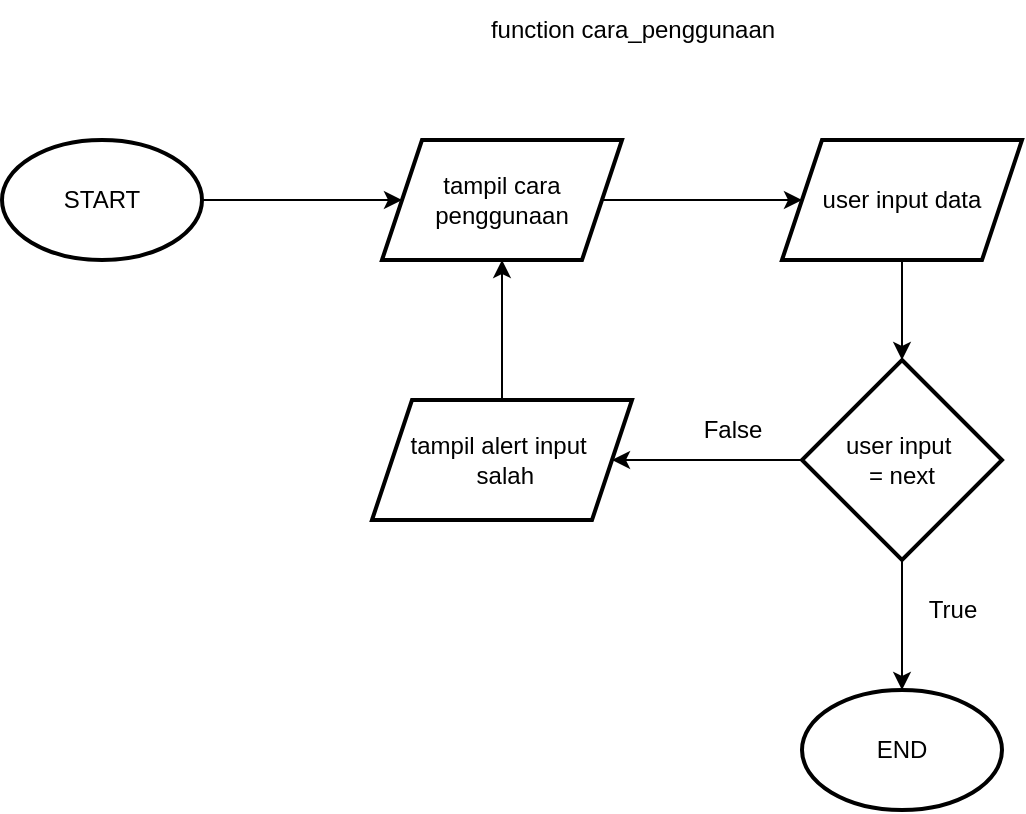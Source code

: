 <mxfile version="26.0.9" pages="8">
  <diagram name="1. cara_penggunaan" id="MYmFG9PZSuAOi_PPb67I">
    <mxGraphModel dx="613" dy="712" grid="1" gridSize="10" guides="1" tooltips="1" connect="1" arrows="1" fold="1" page="1" pageScale="1" pageWidth="850" pageHeight="1100" math="0" shadow="0">
      <root>
        <mxCell id="0" />
        <mxCell id="1" parent="0" />
        <mxCell id="nr6q1FlVIQNNvxvdURcO-5" value="" style="edgeStyle=orthogonalEdgeStyle;rounded=0;orthogonalLoop=1;jettySize=auto;html=1;" edge="1" parent="1" source="nr6q1FlVIQNNvxvdURcO-1" target="nr6q1FlVIQNNvxvdURcO-4">
          <mxGeometry relative="1" as="geometry" />
        </mxCell>
        <mxCell id="nr6q1FlVIQNNvxvdURcO-1" value="START" style="strokeWidth=2;html=1;shape=mxgraph.flowchart.start_1;whiteSpace=wrap;" vertex="1" parent="1">
          <mxGeometry x="110" y="230" width="100" height="60" as="geometry" />
        </mxCell>
        <mxCell id="nr6q1FlVIQNNvxvdURcO-11" value="" style="edgeStyle=orthogonalEdgeStyle;rounded=0;orthogonalLoop=1;jettySize=auto;html=1;" edge="1" parent="1" source="nr6q1FlVIQNNvxvdURcO-4" target="nr6q1FlVIQNNvxvdURcO-10">
          <mxGeometry relative="1" as="geometry" />
        </mxCell>
        <mxCell id="nr6q1FlVIQNNvxvdURcO-4" value="tampil cara penggunaan" style="shape=parallelogram;perimeter=parallelogramPerimeter;whiteSpace=wrap;html=1;fixedSize=1;strokeWidth=2;" vertex="1" parent="1">
          <mxGeometry x="300" y="230" width="120" height="60" as="geometry" />
        </mxCell>
        <mxCell id="nr6q1FlVIQNNvxvdURcO-13" value="" style="edgeStyle=orthogonalEdgeStyle;rounded=0;orthogonalLoop=1;jettySize=auto;html=1;" edge="1" parent="1" source="nr6q1FlVIQNNvxvdURcO-10" target="nr6q1FlVIQNNvxvdURcO-12">
          <mxGeometry relative="1" as="geometry" />
        </mxCell>
        <mxCell id="nr6q1FlVIQNNvxvdURcO-10" value="user input data" style="shape=parallelogram;perimeter=parallelogramPerimeter;whiteSpace=wrap;html=1;fixedSize=1;strokeWidth=2;" vertex="1" parent="1">
          <mxGeometry x="500" y="230" width="120" height="60" as="geometry" />
        </mxCell>
        <mxCell id="nr6q1FlVIQNNvxvdURcO-15" value="" style="edgeStyle=orthogonalEdgeStyle;rounded=0;orthogonalLoop=1;jettySize=auto;html=1;" edge="1" parent="1" source="nr6q1FlVIQNNvxvdURcO-12" target="nr6q1FlVIQNNvxvdURcO-14">
          <mxGeometry relative="1" as="geometry" />
        </mxCell>
        <mxCell id="nr6q1FlVIQNNvxvdURcO-17" value="" style="edgeStyle=orthogonalEdgeStyle;rounded=0;orthogonalLoop=1;jettySize=auto;html=1;" edge="1" parent="1" source="nr6q1FlVIQNNvxvdURcO-12" target="nr6q1FlVIQNNvxvdURcO-16">
          <mxGeometry relative="1" as="geometry" />
        </mxCell>
        <mxCell id="nr6q1FlVIQNNvxvdURcO-12" value="user input&amp;nbsp;&lt;div&gt;= next&lt;/div&gt;" style="rhombus;whiteSpace=wrap;html=1;strokeWidth=2;" vertex="1" parent="1">
          <mxGeometry x="510" y="340" width="100" height="100" as="geometry" />
        </mxCell>
        <mxCell id="nr6q1FlVIQNNvxvdURcO-14" value="END" style="strokeWidth=2;html=1;shape=mxgraph.flowchart.start_1;whiteSpace=wrap;" vertex="1" parent="1">
          <mxGeometry x="510" y="505" width="100" height="60" as="geometry" />
        </mxCell>
        <mxCell id="nr6q1FlVIQNNvxvdURcO-29" value="" style="edgeStyle=orthogonalEdgeStyle;rounded=0;orthogonalLoop=1;jettySize=auto;html=1;" edge="1" parent="1" source="nr6q1FlVIQNNvxvdURcO-16" target="nr6q1FlVIQNNvxvdURcO-4">
          <mxGeometry relative="1" as="geometry" />
        </mxCell>
        <mxCell id="nr6q1FlVIQNNvxvdURcO-16" value="tampil alert input&amp;nbsp;&lt;div&gt;&amp;nbsp;salah&lt;/div&gt;" style="shape=parallelogram;perimeter=parallelogramPerimeter;whiteSpace=wrap;html=1;fixedSize=1;strokeWidth=2;" vertex="1" parent="1">
          <mxGeometry x="295" y="360" width="130" height="60" as="geometry" />
        </mxCell>
        <mxCell id="nr6q1FlVIQNNvxvdURcO-21" value="True" style="text;html=1;align=center;verticalAlign=middle;resizable=0;points=[];autosize=1;strokeColor=none;fillColor=none;" vertex="1" parent="1">
          <mxGeometry x="560" y="450" width="50" height="30" as="geometry" />
        </mxCell>
        <mxCell id="nr6q1FlVIQNNvxvdURcO-22" value="False" style="text;html=1;align=center;verticalAlign=middle;resizable=0;points=[];autosize=1;strokeColor=none;fillColor=none;" vertex="1" parent="1">
          <mxGeometry x="450" y="360" width="50" height="30" as="geometry" />
        </mxCell>
        <mxCell id="nr6q1FlVIQNNvxvdURcO-23" value="function cara_penggunaan" style="text;html=1;align=center;verticalAlign=middle;resizable=0;points=[];autosize=1;strokeColor=none;fillColor=none;" vertex="1" parent="1">
          <mxGeometry x="340" y="160" width="170" height="30" as="geometry" />
        </mxCell>
      </root>
    </mxGraphModel>
  </diagram>
  <diagram id="-WHONq2FrX-WcQQDbFGg" name="2. tambah_karyawan">
    <mxGraphModel dx="613" dy="712" grid="1" gridSize="10" guides="1" tooltips="1" connect="1" arrows="1" fold="1" page="1" pageScale="1" pageWidth="850" pageHeight="1100" math="0" shadow="0">
      <root>
        <mxCell id="0" />
        <mxCell id="1" parent="0" />
        <mxCell id="GtH-HFn1WSmsVQ8M7iA8-2" value="" style="edgeStyle=orthogonalEdgeStyle;rounded=0;orthogonalLoop=1;jettySize=auto;html=1;" edge="1" parent="1" source="4V-X6vTLzmuCYLyMh2rK-1" target="GtH-HFn1WSmsVQ8M7iA8-1">
          <mxGeometry relative="1" as="geometry" />
        </mxCell>
        <mxCell id="4V-X6vTLzmuCYLyMh2rK-1" value="START" style="strokeWidth=2;html=1;shape=mxgraph.flowchart.start_1;whiteSpace=wrap;" vertex="1" parent="1">
          <mxGeometry x="46" y="230" width="100" height="60" as="geometry" />
        </mxCell>
        <mxCell id="GtH-HFn1WSmsVQ8M7iA8-4" value="" style="edgeStyle=orthogonalEdgeStyle;rounded=0;orthogonalLoop=1;jettySize=auto;html=1;" edge="1" parent="1" source="GtH-HFn1WSmsVQ8M7iA8-1" target="GtH-HFn1WSmsVQ8M7iA8-3">
          <mxGeometry relative="1" as="geometry" />
        </mxCell>
        <mxCell id="GtH-HFn1WSmsVQ8M7iA8-1" value="input nama dan&lt;div&gt;posisi&lt;/div&gt;" style="shape=parallelogram;perimeter=parallelogramPerimeter;whiteSpace=wrap;html=1;fixedSize=1;strokeWidth=2;" vertex="1" parent="1">
          <mxGeometry x="216" y="230" width="130" height="60" as="geometry" />
        </mxCell>
        <mxCell id="GtH-HFn1WSmsVQ8M7iA8-6" value="" style="edgeStyle=orthogonalEdgeStyle;rounded=0;orthogonalLoop=1;jettySize=auto;html=1;" edge="1" parent="1" source="GtH-HFn1WSmsVQ8M7iA8-3" target="GtH-HFn1WSmsVQ8M7iA8-5">
          <mxGeometry relative="1" as="geometry" />
        </mxCell>
        <mxCell id="GtH-HFn1WSmsVQ8M7iA8-3" value="buat dan masukan nama, posisi, jam_masuk, jam_keluar ke data_karyawan&amp;nbsp;" style="rounded=1;whiteSpace=wrap;html=1;strokeWidth=2;" vertex="1" parent="1">
          <mxGeometry x="420" y="210" width="200" height="100" as="geometry" />
        </mxCell>
        <mxCell id="GtH-HFn1WSmsVQ8M7iA8-8" value="" style="edgeStyle=orthogonalEdgeStyle;rounded=0;orthogonalLoop=1;jettySize=auto;html=1;" edge="1" parent="1" source="GtH-HFn1WSmsVQ8M7iA8-5" target="GtH-HFn1WSmsVQ8M7iA8-7">
          <mxGeometry relative="1" as="geometry">
            <Array as="points">
              <mxPoint x="743" y="390" />
            </Array>
          </mxGeometry>
        </mxCell>
        <mxCell id="GtH-HFn1WSmsVQ8M7iA8-5" value="user input" style="shape=parallelogram;perimeter=parallelogramPerimeter;whiteSpace=wrap;html=1;fixedSize=1;rounded=1;strokeWidth=2;" vertex="1" parent="1">
          <mxGeometry x="683.5" y="230" width="120" height="60" as="geometry" />
        </mxCell>
        <mxCell id="GtH-HFn1WSmsVQ8M7iA8-10" value="" style="edgeStyle=orthogonalEdgeStyle;rounded=0;orthogonalLoop=1;jettySize=auto;html=1;" edge="1" parent="1" source="GtH-HFn1WSmsVQ8M7iA8-7">
          <mxGeometry relative="1" as="geometry">
            <mxPoint x="281" y="290" as="targetPoint" />
          </mxGeometry>
        </mxCell>
        <mxCell id="GtH-HFn1WSmsVQ8M7iA8-16" value="" style="edgeStyle=orthogonalEdgeStyle;rounded=0;orthogonalLoop=1;jettySize=auto;html=1;" edge="1" parent="1" source="GtH-HFn1WSmsVQ8M7iA8-7" target="GtH-HFn1WSmsVQ8M7iA8-12">
          <mxGeometry relative="1" as="geometry" />
        </mxCell>
        <mxCell id="GtH-HFn1WSmsVQ8M7iA8-7" value="user input&lt;div&gt;= y&lt;/div&gt;" style="rhombus;whiteSpace=wrap;html=1;rounded=1;strokeWidth=2;" vertex="1" parent="1">
          <mxGeometry x="470" y="350" width="90" height="90" as="geometry" />
        </mxCell>
        <mxCell id="GtH-HFn1WSmsVQ8M7iA8-12" value="END" style="strokeWidth=2;html=1;shape=mxgraph.flowchart.start_1;whiteSpace=wrap;" vertex="1" parent="1">
          <mxGeometry x="466" y="500" width="100" height="60" as="geometry" />
        </mxCell>
        <mxCell id="GtH-HFn1WSmsVQ8M7iA8-17" value="False" style="text;html=1;align=center;verticalAlign=middle;resizable=0;points=[];autosize=1;strokeColor=none;fillColor=none;" vertex="1" parent="1">
          <mxGeometry x="516" y="450" width="50" height="30" as="geometry" />
        </mxCell>
        <mxCell id="GtH-HFn1WSmsVQ8M7iA8-18" value="True" style="text;html=1;align=center;verticalAlign=middle;resizable=0;points=[];autosize=1;strokeColor=none;fillColor=none;" vertex="1" parent="1">
          <mxGeometry x="375" y="364" width="50" height="30" as="geometry" />
        </mxCell>
        <mxCell id="v1mfc0KFsdJeW9L9sEGm-1" value="function tambah_karyawan" style="text;html=1;align=center;verticalAlign=middle;resizable=0;points=[];autosize=1;strokeColor=none;fillColor=none;" vertex="1" parent="1">
          <mxGeometry x="340" y="130" width="170" height="30" as="geometry" />
        </mxCell>
      </root>
    </mxGraphModel>
  </diagram>
  <diagram id="GMpoTH5M4l54aA0RlmtI" name="3. cata_masuk">
    <mxGraphModel dx="613" dy="712" grid="1" gridSize="10" guides="1" tooltips="1" connect="1" arrows="1" fold="1" page="1" pageScale="1" pageWidth="850" pageHeight="1100" math="0" shadow="0">
      <root>
        <mxCell id="0" />
        <mxCell id="1" parent="0" />
        <mxCell id="K8pG8YcuNiM8pcZoDmyV-3" value="" style="edgeStyle=orthogonalEdgeStyle;rounded=0;orthogonalLoop=1;jettySize=auto;html=1;" edge="1" parent="1" source="D5bekD8jjX67zzQxWuWx-1" target="K8pG8YcuNiM8pcZoDmyV-2">
          <mxGeometry relative="1" as="geometry" />
        </mxCell>
        <mxCell id="D5bekD8jjX67zzQxWuWx-1" value="START" style="strokeWidth=2;html=1;shape=mxgraph.flowchart.start_1;whiteSpace=wrap;" vertex="1" parent="1">
          <mxGeometry x="375" y="176.5" width="100" height="60" as="geometry" />
        </mxCell>
        <mxCell id="K8pG8YcuNiM8pcZoDmyV-1" value="function catat_masuk" style="text;html=1;align=center;verticalAlign=middle;resizable=0;points=[];autosize=1;strokeColor=none;fillColor=none;" vertex="1" parent="1">
          <mxGeometry x="355" y="128" width="140" height="30" as="geometry" />
        </mxCell>
        <mxCell id="K8pG8YcuNiM8pcZoDmyV-5" value="" style="edgeStyle=orthogonalEdgeStyle;rounded=0;orthogonalLoop=1;jettySize=auto;html=1;" edge="1" parent="1" source="K8pG8YcuNiM8pcZoDmyV-2" target="K8pG8YcuNiM8pcZoDmyV-4">
          <mxGeometry relative="1" as="geometry" />
        </mxCell>
        <mxCell id="K8pG8YcuNiM8pcZoDmyV-2" value="user input nama" style="shape=parallelogram;perimeter=parallelogramPerimeter;whiteSpace=wrap;html=1;fixedSize=1;strokeWidth=2;" vertex="1" parent="1">
          <mxGeometry x="360" y="287" width="130" height="60" as="geometry" />
        </mxCell>
        <mxCell id="K8pG8YcuNiM8pcZoDmyV-7" value="" style="edgeStyle=orthogonalEdgeStyle;rounded=0;orthogonalLoop=1;jettySize=auto;html=1;" edge="1" parent="1" source="K8pG8YcuNiM8pcZoDmyV-4" target="K8pG8YcuNiM8pcZoDmyV-6">
          <mxGeometry relative="1" as="geometry" />
        </mxCell>
        <mxCell id="K8pG8YcuNiM8pcZoDmyV-13" value="" style="edgeStyle=orthogonalEdgeStyle;rounded=0;orthogonalLoop=1;jettySize=auto;html=1;" edge="1" parent="1" source="K8pG8YcuNiM8pcZoDmyV-4" target="K8pG8YcuNiM8pcZoDmyV-12">
          <mxGeometry relative="1" as="geometry" />
        </mxCell>
        <mxCell id="K8pG8YcuNiM8pcZoDmyV-4" value="nama ada di&lt;div&gt;dalam data&lt;/div&gt;" style="rhombus;whiteSpace=wrap;html=1;strokeWidth=2;" vertex="1" parent="1">
          <mxGeometry x="373" y="407" width="105" height="101" as="geometry" />
        </mxCell>
        <mxCell id="K8pG8YcuNiM8pcZoDmyV-9" value="" style="edgeStyle=orthogonalEdgeStyle;rounded=0;orthogonalLoop=1;jettySize=auto;html=1;" edge="1" parent="1" source="K8pG8YcuNiM8pcZoDmyV-6" target="K8pG8YcuNiM8pcZoDmyV-8">
          <mxGeometry relative="1" as="geometry" />
        </mxCell>
        <mxCell id="K8pG8YcuNiM8pcZoDmyV-6" value="Masukan jam saat ini ke jam_masuk di data_karyawan sesuai dengan nama" style="rounded=1;whiteSpace=wrap;html=1;strokeWidth=2;" vertex="1" parent="1">
          <mxGeometry x="360" y="573.5" width="130" height="78.5" as="geometry" />
        </mxCell>
        <mxCell id="K8pG8YcuNiM8pcZoDmyV-11" value="" style="edgeStyle=orthogonalEdgeStyle;rounded=0;orthogonalLoop=1;jettySize=auto;html=1;" edge="1" parent="1" source="K8pG8YcuNiM8pcZoDmyV-8" target="K8pG8YcuNiM8pcZoDmyV-10">
          <mxGeometry relative="1" as="geometry" />
        </mxCell>
        <mxCell id="K8pG8YcuNiM8pcZoDmyV-8" value="tampil data berhasil&lt;div&gt;di masukan&lt;/div&gt;" style="shape=parallelogram;perimeter=parallelogramPerimeter;whiteSpace=wrap;html=1;fixedSize=1;rounded=1;strokeWidth=2;" vertex="1" parent="1">
          <mxGeometry x="350" y="724.25" width="150" height="60" as="geometry" />
        </mxCell>
        <mxCell id="K8pG8YcuNiM8pcZoDmyV-10" value="END" style="strokeWidth=2;html=1;shape=mxgraph.flowchart.start_1;whiteSpace=wrap;" vertex="1" parent="1">
          <mxGeometry x="375.5" y="850" width="100" height="60" as="geometry" />
        </mxCell>
        <mxCell id="K8pG8YcuNiM8pcZoDmyV-15" value="" style="edgeStyle=orthogonalEdgeStyle;rounded=0;orthogonalLoop=1;jettySize=auto;html=1;" edge="1" parent="1" source="K8pG8YcuNiM8pcZoDmyV-12">
          <mxGeometry relative="1" as="geometry">
            <mxPoint x="365" y="317" as="targetPoint" />
            <Array as="points">
              <mxPoint x="240" y="317" />
            </Array>
          </mxGeometry>
        </mxCell>
        <mxCell id="K8pG8YcuNiM8pcZoDmyV-12" value="tampil data tidak&lt;div&gt;di temukan&lt;/div&gt;" style="shape=parallelogram;perimeter=parallelogramPerimeter;whiteSpace=wrap;html=1;fixedSize=1;strokeWidth=2;" vertex="1" parent="1">
          <mxGeometry x="170" y="427.5" width="130.5" height="60" as="geometry" />
        </mxCell>
        <mxCell id="K8pG8YcuNiM8pcZoDmyV-16" value="True" style="text;html=1;align=center;verticalAlign=middle;resizable=0;points=[];autosize=1;strokeColor=none;fillColor=none;" vertex="1" parent="1">
          <mxGeometry x="425" y="520" width="50" height="30" as="geometry" />
        </mxCell>
        <mxCell id="K8pG8YcuNiM8pcZoDmyV-17" value="False" style="text;html=1;align=center;verticalAlign=middle;resizable=0;points=[];autosize=1;strokeColor=none;fillColor=none;" vertex="1" parent="1">
          <mxGeometry x="315" y="428" width="50" height="30" as="geometry" />
        </mxCell>
      </root>
    </mxGraphModel>
  </diagram>
  <diagram id="rR3-6JBnMfzuRaMWgLTu" name="4. catat_keluar">
    <mxGraphModel dx="521" dy="605" grid="1" gridSize="10" guides="1" tooltips="1" connect="1" arrows="1" fold="1" page="1" pageScale="1" pageWidth="850" pageHeight="1100" math="0" shadow="0">
      <root>
        <mxCell id="0" />
        <mxCell id="1" parent="0" />
        <mxCell id="Nrqwvf3k690qXcfWhn-3-1" value="" style="edgeStyle=orthogonalEdgeStyle;rounded=0;orthogonalLoop=1;jettySize=auto;html=1;" edge="1" parent="1" source="Nrqwvf3k690qXcfWhn-3-2" target="Nrqwvf3k690qXcfWhn-3-5">
          <mxGeometry relative="1" as="geometry" />
        </mxCell>
        <mxCell id="Nrqwvf3k690qXcfWhn-3-2" value="START" style="strokeWidth=2;html=1;shape=mxgraph.flowchart.start_1;whiteSpace=wrap;" vertex="1" parent="1">
          <mxGeometry x="385" y="150" width="100" height="60" as="geometry" />
        </mxCell>
        <mxCell id="Nrqwvf3k690qXcfWhn-3-3" value="function catat_keluar" style="text;html=1;align=center;verticalAlign=middle;resizable=0;points=[];autosize=1;strokeColor=none;fillColor=none;" vertex="1" parent="1">
          <mxGeometry x="360" y="90" width="130" height="30" as="geometry" />
        </mxCell>
        <mxCell id="Nrqwvf3k690qXcfWhn-3-4" value="" style="edgeStyle=orthogonalEdgeStyle;rounded=0;orthogonalLoop=1;jettySize=auto;html=1;" edge="1" parent="1" source="Nrqwvf3k690qXcfWhn-3-5" target="Nrqwvf3k690qXcfWhn-3-8">
          <mxGeometry relative="1" as="geometry" />
        </mxCell>
        <mxCell id="Nrqwvf3k690qXcfWhn-3-5" value="user input nama" style="shape=parallelogram;perimeter=parallelogramPerimeter;whiteSpace=wrap;html=1;fixedSize=1;strokeWidth=2;" vertex="1" parent="1">
          <mxGeometry x="370" y="260.5" width="130" height="60" as="geometry" />
        </mxCell>
        <mxCell id="Nrqwvf3k690qXcfWhn-3-6" value="" style="edgeStyle=orthogonalEdgeStyle;rounded=0;orthogonalLoop=1;jettySize=auto;html=1;" edge="1" parent="1" source="Nrqwvf3k690qXcfWhn-3-8" target="Nrqwvf3k690qXcfWhn-3-10">
          <mxGeometry relative="1" as="geometry" />
        </mxCell>
        <mxCell id="Nrqwvf3k690qXcfWhn-3-7" value="" style="edgeStyle=orthogonalEdgeStyle;rounded=0;orthogonalLoop=1;jettySize=auto;html=1;" edge="1" parent="1" source="Nrqwvf3k690qXcfWhn-3-8" target="Nrqwvf3k690qXcfWhn-3-15">
          <mxGeometry relative="1" as="geometry" />
        </mxCell>
        <mxCell id="Nrqwvf3k690qXcfWhn-3-8" value="nama ada di&lt;div&gt;dalam data&lt;/div&gt;" style="rhombus;whiteSpace=wrap;html=1;strokeWidth=2;" vertex="1" parent="1">
          <mxGeometry x="383" y="380.5" width="105" height="101" as="geometry" />
        </mxCell>
        <mxCell id="Nrqwvf3k690qXcfWhn-3-9" value="" style="edgeStyle=orthogonalEdgeStyle;rounded=0;orthogonalLoop=1;jettySize=auto;html=1;" edge="1" parent="1" source="Nrqwvf3k690qXcfWhn-3-10" target="Nrqwvf3k690qXcfWhn-3-12">
          <mxGeometry relative="1" as="geometry" />
        </mxCell>
        <mxCell id="Nrqwvf3k690qXcfWhn-3-10" value="Masukan jam saat ini ke jam_keluar di data_karyawan sesuai dengan nama" style="rounded=1;whiteSpace=wrap;html=1;strokeWidth=2;" vertex="1" parent="1">
          <mxGeometry x="370" y="547" width="130" height="78.5" as="geometry" />
        </mxCell>
        <mxCell id="Nrqwvf3k690qXcfWhn-3-11" value="" style="edgeStyle=orthogonalEdgeStyle;rounded=0;orthogonalLoop=1;jettySize=auto;html=1;" edge="1" parent="1" source="Nrqwvf3k690qXcfWhn-3-12" target="Nrqwvf3k690qXcfWhn-3-13">
          <mxGeometry relative="1" as="geometry" />
        </mxCell>
        <mxCell id="Nrqwvf3k690qXcfWhn-3-12" value="tampil data berhasil&lt;div&gt;di masukan&lt;/div&gt;" style="shape=parallelogram;perimeter=parallelogramPerimeter;whiteSpace=wrap;html=1;fixedSize=1;rounded=1;strokeWidth=2;" vertex="1" parent="1">
          <mxGeometry x="360" y="697.75" width="150" height="60" as="geometry" />
        </mxCell>
        <mxCell id="Nrqwvf3k690qXcfWhn-3-13" value="END" style="strokeWidth=2;html=1;shape=mxgraph.flowchart.start_1;whiteSpace=wrap;" vertex="1" parent="1">
          <mxGeometry x="385.5" y="823.5" width="100" height="60" as="geometry" />
        </mxCell>
        <mxCell id="Nrqwvf3k690qXcfWhn-3-14" value="" style="edgeStyle=orthogonalEdgeStyle;rounded=0;orthogonalLoop=1;jettySize=auto;html=1;" edge="1" parent="1" source="Nrqwvf3k690qXcfWhn-3-15">
          <mxGeometry relative="1" as="geometry">
            <mxPoint x="375" y="290.5" as="targetPoint" />
            <Array as="points">
              <mxPoint x="250" y="290.5" />
            </Array>
          </mxGeometry>
        </mxCell>
        <mxCell id="Nrqwvf3k690qXcfWhn-3-15" value="tampil data tidak&lt;div&gt;di temukan&lt;/div&gt;" style="shape=parallelogram;perimeter=parallelogramPerimeter;whiteSpace=wrap;html=1;fixedSize=1;strokeWidth=2;" vertex="1" parent="1">
          <mxGeometry x="180" y="401" width="130.5" height="60" as="geometry" />
        </mxCell>
        <mxCell id="Nrqwvf3k690qXcfWhn-3-16" value="True" style="text;html=1;align=center;verticalAlign=middle;resizable=0;points=[];autosize=1;strokeColor=none;fillColor=none;" vertex="1" parent="1">
          <mxGeometry x="435" y="493.5" width="50" height="30" as="geometry" />
        </mxCell>
        <mxCell id="Nrqwvf3k690qXcfWhn-3-17" value="False" style="text;html=1;align=center;verticalAlign=middle;resizable=0;points=[];autosize=1;strokeColor=none;fillColor=none;" vertex="1" parent="1">
          <mxGeometry x="325" y="401.5" width="50" height="30" as="geometry" />
        </mxCell>
      </root>
    </mxGraphModel>
  </diagram>
  <diagram id="F9xuE_-Rc5guQGApJlzg" name="5. edit_data">
    <mxGraphModel dx="1594" dy="1006" grid="1" gridSize="10" guides="1" tooltips="1" connect="1" arrows="1" fold="1" page="1" pageScale="1" pageWidth="850" pageHeight="1100" math="0" shadow="0">
      <root>
        <mxCell id="0" />
        <mxCell id="1" parent="0" />
        <mxCell id="bVpVNWcwl5OVk1CYcutO-1" value="function edit_data" style="text;html=1;align=center;verticalAlign=middle;resizable=0;points=[];autosize=1;strokeColor=none;fillColor=none;" parent="1" vertex="1">
          <mxGeometry x="369" y="45" width="120" height="30" as="geometry" />
        </mxCell>
        <mxCell id="ONj6X8eeFI7cl3DxwUNA-2" value="" style="edgeStyle=orthogonalEdgeStyle;rounded=0;orthogonalLoop=1;jettySize=auto;html=1;" parent="1" source="bVpVNWcwl5OVk1CYcutO-2" target="ONj6X8eeFI7cl3DxwUNA-1" edge="1">
          <mxGeometry relative="1" as="geometry">
            <mxPoint x="86" y="158.86" as="sourcePoint" />
          </mxGeometry>
        </mxCell>
        <mxCell id="UPPVF_Knlg1sMBn6rRQK-2" value="" style="edgeStyle=orthogonalEdgeStyle;rounded=0;orthogonalLoop=1;jettySize=auto;html=1;" parent="1" source="ONj6X8eeFI7cl3DxwUNA-1" target="UPPVF_Knlg1sMBn6rRQK-1" edge="1">
          <mxGeometry relative="1" as="geometry" />
        </mxCell>
        <mxCell id="ONj6X8eeFI7cl3DxwUNA-1" value="user input nama" style="shape=parallelogram;perimeter=parallelogramPerimeter;whiteSpace=wrap;html=1;fixedSize=1;strokeWidth=2;" parent="1" vertex="1">
          <mxGeometry x="169" y="128.86" width="120" height="60" as="geometry" />
        </mxCell>
        <mxCell id="Mu6t4h-Ze3B7HgVBAVFu-2" value="" style="edgeStyle=orthogonalEdgeStyle;rounded=0;orthogonalLoop=1;jettySize=auto;html=1;" parent="1" source="UPPVF_Knlg1sMBn6rRQK-1" target="Mu6t4h-Ze3B7HgVBAVFu-1" edge="1">
          <mxGeometry relative="1" as="geometry" />
        </mxCell>
        <mxCell id="Mu6t4h-Ze3B7HgVBAVFu-9" value="" style="edgeStyle=orthogonalEdgeStyle;rounded=0;orthogonalLoop=1;jettySize=auto;html=1;" parent="1" source="UPPVF_Knlg1sMBn6rRQK-1" target="Mu6t4h-Ze3B7HgVBAVFu-8" edge="1">
          <mxGeometry relative="1" as="geometry" />
        </mxCell>
        <mxCell id="UPPVF_Knlg1sMBn6rRQK-1" value="nama ada di data_karyawan" style="rhombus;whiteSpace=wrap;html=1;strokeWidth=2;" parent="1" vertex="1">
          <mxGeometry x="339" y="109.86" width="118" height="100" as="geometry" />
        </mxCell>
        <mxCell id="Mu6t4h-Ze3B7HgVBAVFu-19" value="" style="edgeStyle=orthogonalEdgeStyle;rounded=0;orthogonalLoop=1;jettySize=auto;html=1;" parent="1" source="Mu6t4h-Ze3B7HgVBAVFu-1" target="Mu6t4h-Ze3B7HgVBAVFu-18" edge="1">
          <mxGeometry relative="1" as="geometry" />
        </mxCell>
        <mxCell id="Mu6t4h-Ze3B7HgVBAVFu-1" value="tampil:&lt;br&gt;1. edit posisi&lt;div&gt;2. edit jam masuk&lt;/div&gt;&lt;div&gt;3. edit jam keluar&lt;/div&gt;&lt;div&gt;4. kembali ke menu utama&lt;/div&gt;" style="shape=parallelogram;perimeter=parallelogramPerimeter;whiteSpace=wrap;html=1;fixedSize=1;strokeWidth=2;" parent="1" vertex="1">
          <mxGeometry x="302" y="290.86" width="192" height="78" as="geometry" />
        </mxCell>
        <mxCell id="Mu6t4h-Ze3B7HgVBAVFu-11" value="" style="edgeStyle=orthogonalEdgeStyle;rounded=0;orthogonalLoop=1;jettySize=auto;html=1;" parent="1" source="Mu6t4h-Ze3B7HgVBAVFu-8" target="ONj6X8eeFI7cl3DxwUNA-1" edge="1">
          <mxGeometry relative="1" as="geometry">
            <mxPoint x="329" y="8.86" as="targetPoint" />
            <Array as="points">
              <mxPoint x="594" y="88.86" />
              <mxPoint x="206" y="88.86" />
            </Array>
          </mxGeometry>
        </mxCell>
        <mxCell id="Mu6t4h-Ze3B7HgVBAVFu-8" value="tampil nama tidak&lt;div&gt;di temukan&lt;/div&gt;" style="shape=parallelogram;perimeter=parallelogramPerimeter;whiteSpace=wrap;html=1;fixedSize=1;strokeWidth=2;" parent="1" vertex="1">
          <mxGeometry x="517" y="129.86" width="137" height="60" as="geometry" />
        </mxCell>
        <mxCell id="Mu6t4h-Ze3B7HgVBAVFu-12" value="False" style="text;html=1;align=center;verticalAlign=middle;resizable=0;points=[];autosize=1;strokeColor=none;fillColor=none;" parent="1" vertex="1">
          <mxGeometry x="454" y="129.86" width="50" height="30" as="geometry" />
        </mxCell>
        <mxCell id="Mu6t4h-Ze3B7HgVBAVFu-13" value="True" style="text;html=1;align=center;verticalAlign=middle;resizable=0;points=[];autosize=1;strokeColor=none;fillColor=none;" parent="1" vertex="1">
          <mxGeometry x="394" y="229" width="50" height="30" as="geometry" />
        </mxCell>
        <mxCell id="Mu6t4h-Ze3B7HgVBAVFu-21" value="" style="edgeStyle=orthogonalEdgeStyle;rounded=0;orthogonalLoop=1;jettySize=auto;html=1;" parent="1" source="Mu6t4h-Ze3B7HgVBAVFu-18" target="Mu6t4h-Ze3B7HgVBAVFu-20" edge="1">
          <mxGeometry relative="1" as="geometry" />
        </mxCell>
        <mxCell id="Mu6t4h-Ze3B7HgVBAVFu-18" value="user input pilihan" style="shape=parallelogram;perimeter=parallelogramPerimeter;whiteSpace=wrap;html=1;fixedSize=1;strokeWidth=2;" parent="1" vertex="1">
          <mxGeometry x="338" y="457.86" width="120" height="60" as="geometry" />
        </mxCell>
        <mxCell id="Mu6t4h-Ze3B7HgVBAVFu-23" value="" style="edgeStyle=orthogonalEdgeStyle;rounded=0;orthogonalLoop=1;jettySize=auto;html=1;" parent="1" source="Mu6t4h-Ze3B7HgVBAVFu-20" target="Mu6t4h-Ze3B7HgVBAVFu-22" edge="1">
          <mxGeometry relative="1" as="geometry" />
        </mxCell>
        <mxCell id="Mu6t4h-Ze3B7HgVBAVFu-29" value="" style="edgeStyle=orthogonalEdgeStyle;rounded=0;orthogonalLoop=1;jettySize=auto;html=1;" parent="1" source="Mu6t4h-Ze3B7HgVBAVFu-20" target="Mu6t4h-Ze3B7HgVBAVFu-28" edge="1">
          <mxGeometry relative="1" as="geometry" />
        </mxCell>
        <mxCell id="Mu6t4h-Ze3B7HgVBAVFu-20" value="pilihan = 1" style="rhombus;whiteSpace=wrap;html=1;strokeWidth=2;" parent="1" vertex="1">
          <mxGeometry x="99" y="549" width="80" height="80" as="geometry" />
        </mxCell>
        <mxCell id="Mu6t4h-Ze3B7HgVBAVFu-25" value="" style="edgeStyle=orthogonalEdgeStyle;rounded=0;orthogonalLoop=1;jettySize=auto;html=1;" parent="1" source="Mu6t4h-Ze3B7HgVBAVFu-22" target="Mu6t4h-Ze3B7HgVBAVFu-24" edge="1">
          <mxGeometry relative="1" as="geometry" />
        </mxCell>
        <mxCell id="Mu6t4h-Ze3B7HgVBAVFu-33" value="" style="edgeStyle=orthogonalEdgeStyle;rounded=0;orthogonalLoop=1;jettySize=auto;html=1;" parent="1" source="Mu6t4h-Ze3B7HgVBAVFu-22" target="Mu6t4h-Ze3B7HgVBAVFu-32" edge="1">
          <mxGeometry relative="1" as="geometry" />
        </mxCell>
        <mxCell id="Mu6t4h-Ze3B7HgVBAVFu-22" value="pilihan = 2" style="rhombus;whiteSpace=wrap;html=1;strokeWidth=2;" parent="1" vertex="1">
          <mxGeometry x="259" y="549" width="80" height="80" as="geometry" />
        </mxCell>
        <mxCell id="Mu6t4h-Ze3B7HgVBAVFu-27" value="" style="edgeStyle=orthogonalEdgeStyle;rounded=0;orthogonalLoop=1;jettySize=auto;html=1;" parent="1" source="Mu6t4h-Ze3B7HgVBAVFu-24" target="Mu6t4h-Ze3B7HgVBAVFu-26" edge="1">
          <mxGeometry relative="1" as="geometry" />
        </mxCell>
        <mxCell id="Mu6t4h-Ze3B7HgVBAVFu-35" value="" style="edgeStyle=orthogonalEdgeStyle;rounded=0;orthogonalLoop=1;jettySize=auto;html=1;" parent="1" source="Mu6t4h-Ze3B7HgVBAVFu-24" target="Mu6t4h-Ze3B7HgVBAVFu-34" edge="1">
          <mxGeometry relative="1" as="geometry" />
        </mxCell>
        <mxCell id="Mu6t4h-Ze3B7HgVBAVFu-24" value="pilihan = 3" style="rhombus;whiteSpace=wrap;html=1;strokeWidth=2;" parent="1" vertex="1">
          <mxGeometry x="419" y="549" width="80" height="80" as="geometry" />
        </mxCell>
        <mxCell id="Mu6t4h-Ze3B7HgVBAVFu-39" value="" style="edgeStyle=orthogonalEdgeStyle;rounded=0;orthogonalLoop=1;jettySize=auto;html=1;" parent="1" source="Mu6t4h-Ze3B7HgVBAVFu-26" target="Mu6t4h-Ze3B7HgVBAVFu-38" edge="1">
          <mxGeometry relative="1" as="geometry" />
        </mxCell>
        <mxCell id="Mu6t4h-Ze3B7HgVBAVFu-26" value="pilihan = 4" style="rhombus;whiteSpace=wrap;html=1;strokeWidth=2;" parent="1" vertex="1">
          <mxGeometry x="579" y="549" width="80" height="80" as="geometry" />
        </mxCell>
        <mxCell id="Mu6t4h-Ze3B7HgVBAVFu-41" value="" style="edgeStyle=orthogonalEdgeStyle;rounded=0;orthogonalLoop=1;jettySize=auto;html=1;" parent="1" source="Mu6t4h-Ze3B7HgVBAVFu-28" target="Mu6t4h-Ze3B7HgVBAVFu-40" edge="1">
          <mxGeometry relative="1" as="geometry" />
        </mxCell>
        <mxCell id="Mu6t4h-Ze3B7HgVBAVFu-28" value="user input posisi&lt;div&gt;baru&lt;/div&gt;" style="shape=parallelogram;perimeter=parallelogramPerimeter;whiteSpace=wrap;html=1;fixedSize=1;strokeWidth=2;" parent="1" vertex="1">
          <mxGeometry x="79" y="689" width="120" height="60" as="geometry" />
        </mxCell>
        <mxCell id="Mu6t4h-Ze3B7HgVBAVFu-45" value="" style="edgeStyle=orthogonalEdgeStyle;rounded=0;orthogonalLoop=1;jettySize=auto;html=1;" parent="1" source="Mu6t4h-Ze3B7HgVBAVFu-32" target="Mu6t4h-Ze3B7HgVBAVFu-44" edge="1">
          <mxGeometry relative="1" as="geometry" />
        </mxCell>
        <mxCell id="Mu6t4h-Ze3B7HgVBAVFu-32" value="user input jam&lt;div&gt;masuk&amp;nbsp;&lt;span style=&quot;background-color: initial;&quot;&gt;baru&lt;/span&gt;&lt;/div&gt;" style="shape=parallelogram;perimeter=parallelogramPerimeter;whiteSpace=wrap;html=1;fixedSize=1;strokeWidth=2;" parent="1" vertex="1">
          <mxGeometry x="239" y="689" width="120" height="60" as="geometry" />
        </mxCell>
        <mxCell id="Mu6t4h-Ze3B7HgVBAVFu-47" value="" style="edgeStyle=orthogonalEdgeStyle;rounded=0;orthogonalLoop=1;jettySize=auto;html=1;" parent="1" source="Mu6t4h-Ze3B7HgVBAVFu-34" target="Mu6t4h-Ze3B7HgVBAVFu-46" edge="1">
          <mxGeometry relative="1" as="geometry" />
        </mxCell>
        <mxCell id="Mu6t4h-Ze3B7HgVBAVFu-34" value="user input jam&lt;div&gt;keluar&amp;nbsp;&lt;span style=&quot;background-color: initial;&quot;&gt;baru&lt;/span&gt;&lt;/div&gt;" style="shape=parallelogram;perimeter=parallelogramPerimeter;whiteSpace=wrap;html=1;fixedSize=1;strokeWidth=2;" parent="1" vertex="1">
          <mxGeometry x="399" y="689" width="120" height="60" as="geometry" />
        </mxCell>
        <mxCell id="Mu6t4h-Ze3B7HgVBAVFu-38" value="END" style="strokeWidth=2;html=1;shape=mxgraph.flowchart.start_1;whiteSpace=wrap;" parent="1" vertex="1">
          <mxGeometry x="726" y="559" width="100" height="60" as="geometry" />
        </mxCell>
        <mxCell id="Mu6t4h-Ze3B7HgVBAVFu-57" value="" style="edgeStyle=orthogonalEdgeStyle;rounded=0;orthogonalLoop=1;jettySize=auto;html=1;" parent="1" source="Mu6t4h-Ze3B7HgVBAVFu-40" target="Mu6t4h-Ze3B7HgVBAVFu-56" edge="1">
          <mxGeometry relative="1" as="geometry" />
        </mxCell>
        <mxCell id="Mu6t4h-Ze3B7HgVBAVFu-40" value="update posisi" style="rounded=1;whiteSpace=wrap;html=1;strokeWidth=2;" parent="1" vertex="1">
          <mxGeometry x="79" y="829" width="120" height="60" as="geometry" />
        </mxCell>
        <mxCell id="Mu6t4h-Ze3B7HgVBAVFu-60" value="" style="edgeStyle=orthogonalEdgeStyle;rounded=0;orthogonalLoop=1;jettySize=auto;html=1;" parent="1" source="Mu6t4h-Ze3B7HgVBAVFu-44" target="Mu6t4h-Ze3B7HgVBAVFu-59" edge="1">
          <mxGeometry relative="1" as="geometry" />
        </mxCell>
        <mxCell id="Mu6t4h-Ze3B7HgVBAVFu-44" value="update jam masuk" style="rounded=1;whiteSpace=wrap;html=1;strokeWidth=2;" parent="1" vertex="1">
          <mxGeometry x="239" y="829" width="120" height="60" as="geometry" />
        </mxCell>
        <mxCell id="Mu6t4h-Ze3B7HgVBAVFu-62" value="" style="edgeStyle=orthogonalEdgeStyle;rounded=0;orthogonalLoop=1;jettySize=auto;html=1;" parent="1" source="Mu6t4h-Ze3B7HgVBAVFu-46" target="Mu6t4h-Ze3B7HgVBAVFu-61" edge="1">
          <mxGeometry relative="1" as="geometry" />
        </mxCell>
        <mxCell id="Mu6t4h-Ze3B7HgVBAVFu-46" value="update jam keluar" style="rounded=1;whiteSpace=wrap;html=1;strokeWidth=2;" parent="1" vertex="1">
          <mxGeometry x="399" y="829" width="120" height="60" as="geometry" />
        </mxCell>
        <mxCell id="Mu6t4h-Ze3B7HgVBAVFu-55" value="" style="edgeStyle=orthogonalEdgeStyle;rounded=0;orthogonalLoop=1;jettySize=auto;html=1;" parent="1" target="bVpVNWcwl5OVk1CYcutO-2" edge="1">
          <mxGeometry relative="1" as="geometry">
            <mxPoint x="86" y="158.86" as="sourcePoint" />
            <mxPoint x="156" y="159" as="targetPoint" />
          </mxGeometry>
        </mxCell>
        <mxCell id="bVpVNWcwl5OVk1CYcutO-2" value="START" style="strokeWidth=2;html=1;shape=mxgraph.flowchart.start_1;whiteSpace=wrap;" parent="1" vertex="1">
          <mxGeometry x="29" y="128.86" width="100" height="60" as="geometry" />
        </mxCell>
        <mxCell id="Mu6t4h-Ze3B7HgVBAVFu-64" value="" style="edgeStyle=orthogonalEdgeStyle;rounded=0;orthogonalLoop=1;jettySize=auto;html=1;" parent="1" source="Mu6t4h-Ze3B7HgVBAVFu-56" edge="1">
          <mxGeometry relative="1" as="geometry">
            <mxPoint x="312" y="329.86" as="targetPoint" />
            <Array as="points">
              <mxPoint x="139" y="1080" />
              <mxPoint x="44" y="1080" />
              <mxPoint x="44" y="330" />
            </Array>
          </mxGeometry>
        </mxCell>
        <mxCell id="Mu6t4h-Ze3B7HgVBAVFu-56" value="tampil posisi&lt;div&gt;berhasil di update&lt;/div&gt;" style="shape=parallelogram;perimeter=parallelogramPerimeter;whiteSpace=wrap;html=1;fixedSize=1;rounded=1;strokeWidth=2;" parent="1" vertex="1">
          <mxGeometry x="74" y="969" width="130" height="60" as="geometry" />
        </mxCell>
        <mxCell id="Mu6t4h-Ze3B7HgVBAVFu-70" value="" style="edgeStyle=orthogonalEdgeStyle;rounded=0;orthogonalLoop=1;jettySize=auto;html=1;" parent="1" source="Mu6t4h-Ze3B7HgVBAVFu-59" edge="1">
          <mxGeometry relative="1" as="geometry">
            <mxPoint x="140" y="1080" as="targetPoint" />
            <Array as="points">
              <mxPoint x="299" y="1080" />
            </Array>
          </mxGeometry>
        </mxCell>
        <mxCell id="Mu6t4h-Ze3B7HgVBAVFu-59" value="tampil jam masuk&lt;div&gt;berhasil di update&lt;/div&gt;" style="shape=parallelogram;perimeter=parallelogramPerimeter;whiteSpace=wrap;html=1;fixedSize=1;rounded=1;strokeWidth=2;" parent="1" vertex="1">
          <mxGeometry x="234" y="969" width="130" height="60" as="geometry" />
        </mxCell>
        <mxCell id="Mu6t4h-Ze3B7HgVBAVFu-61" value="tampil jam keluar&lt;div&gt;berhasil di update&lt;/div&gt;" style="shape=parallelogram;perimeter=parallelogramPerimeter;whiteSpace=wrap;html=1;fixedSize=1;rounded=1;strokeWidth=2;" parent="1" vertex="1">
          <mxGeometry x="395" y="969" width="130" height="60" as="geometry" />
        </mxCell>
        <mxCell id="Mu6t4h-Ze3B7HgVBAVFu-71" value="" style="edgeStyle=orthogonalEdgeStyle;rounded=0;orthogonalLoop=1;jettySize=auto;html=1;" parent="1" edge="1">
          <mxGeometry relative="1" as="geometry">
            <mxPoint x="457" y="1029" as="sourcePoint" />
            <mxPoint x="298" y="1080" as="targetPoint" />
            <Array as="points">
              <mxPoint x="457" y="1080" />
            </Array>
          </mxGeometry>
        </mxCell>
      </root>
    </mxGraphModel>
  </diagram>
  <diagram id="tTeqv7qGnSDLeqHS5Ion" name="6. hapus_data">
    <mxGraphModel dx="947" dy="1100" grid="1" gridSize="10" guides="1" tooltips="1" connect="1" arrows="1" fold="1" page="1" pageScale="1" pageWidth="850" pageHeight="1100" math="0" shadow="0">
      <root>
        <mxCell id="0" />
        <mxCell id="1" parent="0" />
        <mxCell id="b6oZNAojVL653kFYUXo6-1" value="function hapus_data" style="text;html=1;align=center;verticalAlign=middle;resizable=0;points=[];autosize=1;strokeColor=none;fillColor=none;" vertex="1" parent="1">
          <mxGeometry x="360" y="87" width="130" height="30" as="geometry" />
        </mxCell>
        <mxCell id="JxHTvhDdSjWeUVL25JiZ-2" value="" style="edgeStyle=orthogonalEdgeStyle;rounded=0;orthogonalLoop=1;jettySize=auto;html=1;" edge="1" parent="1" source="b6oZNAojVL653kFYUXo6-2" target="JxHTvhDdSjWeUVL25JiZ-1">
          <mxGeometry relative="1" as="geometry" />
        </mxCell>
        <mxCell id="b6oZNAojVL653kFYUXo6-2" value="START" style="strokeWidth=2;html=1;shape=mxgraph.flowchart.start_1;whiteSpace=wrap;" vertex="1" parent="1">
          <mxGeometry x="375" y="140" width="100" height="60" as="geometry" />
        </mxCell>
        <mxCell id="JxHTvhDdSjWeUVL25JiZ-4" value="" style="edgeStyle=orthogonalEdgeStyle;rounded=0;orthogonalLoop=1;jettySize=auto;html=1;" edge="1" parent="1" source="JxHTvhDdSjWeUVL25JiZ-1" target="JxHTvhDdSjWeUVL25JiZ-3">
          <mxGeometry relative="1" as="geometry" />
        </mxCell>
        <mxCell id="JxHTvhDdSjWeUVL25JiZ-1" value="user input nama" style="shape=parallelogram;perimeter=parallelogramPerimeter;whiteSpace=wrap;html=1;fixedSize=1;strokeWidth=2;" vertex="1" parent="1">
          <mxGeometry x="365" y="280" width="120" height="60" as="geometry" />
        </mxCell>
        <mxCell id="JxHTvhDdSjWeUVL25JiZ-6" value="" style="edgeStyle=orthogonalEdgeStyle;rounded=0;orthogonalLoop=1;jettySize=auto;html=1;" edge="1" parent="1" source="JxHTvhDdSjWeUVL25JiZ-3" target="JxHTvhDdSjWeUVL25JiZ-5">
          <mxGeometry relative="1" as="geometry" />
        </mxCell>
        <mxCell id="JxHTvhDdSjWeUVL25JiZ-12" value="" style="edgeStyle=orthogonalEdgeStyle;rounded=0;orthogonalLoop=1;jettySize=auto;html=1;" edge="1" parent="1" source="JxHTvhDdSjWeUVL25JiZ-3" target="JxHTvhDdSjWeUVL25JiZ-11">
          <mxGeometry relative="1" as="geometry" />
        </mxCell>
        <mxCell id="JxHTvhDdSjWeUVL25JiZ-3" value="nama ada di data_karyawan" style="rhombus;whiteSpace=wrap;html=1;strokeWidth=2;" vertex="1" parent="1">
          <mxGeometry x="360" y="410" width="130" height="110" as="geometry" />
        </mxCell>
        <mxCell id="JxHTvhDdSjWeUVL25JiZ-10" value="" style="edgeStyle=orthogonalEdgeStyle;rounded=0;orthogonalLoop=1;jettySize=auto;html=1;" edge="1" parent="1" source="JxHTvhDdSjWeUVL25JiZ-5" target="JxHTvhDdSjWeUVL25JiZ-9">
          <mxGeometry relative="1" as="geometry" />
        </mxCell>
        <mxCell id="JxHTvhDdSjWeUVL25JiZ-5" value="hapus semua data yang sesuai dengan nama" style="whiteSpace=wrap;html=1;strokeWidth=2;" vertex="1" parent="1">
          <mxGeometry x="365" y="595" width="120" height="60" as="geometry" />
        </mxCell>
        <mxCell id="JxHTvhDdSjWeUVL25JiZ-14" value="" style="edgeStyle=orthogonalEdgeStyle;rounded=0;orthogonalLoop=1;jettySize=auto;html=1;" edge="1" parent="1" source="JxHTvhDdSjWeUVL25JiZ-9" target="JxHTvhDdSjWeUVL25JiZ-13">
          <mxGeometry relative="1" as="geometry" />
        </mxCell>
        <mxCell id="JxHTvhDdSjWeUVL25JiZ-9" value="tampil data berhasil&lt;div&gt;di hapus&lt;/div&gt;" style="shape=parallelogram;perimeter=parallelogramPerimeter;whiteSpace=wrap;html=1;fixedSize=1;strokeWidth=2;" vertex="1" parent="1">
          <mxGeometry x="352" y="735" width="145" height="60" as="geometry" />
        </mxCell>
        <mxCell id="JxHTvhDdSjWeUVL25JiZ-16" value="" style="edgeStyle=orthogonalEdgeStyle;rounded=0;orthogonalLoop=1;jettySize=auto;html=1;entryX=1;entryY=0.5;entryDx=0;entryDy=0;" edge="1" parent="1" source="JxHTvhDdSjWeUVL25JiZ-11" target="JxHTvhDdSjWeUVL25JiZ-1">
          <mxGeometry relative="1" as="geometry">
            <mxPoint x="480" y="310" as="targetPoint" />
            <Array as="points">
              <mxPoint x="648" y="310" />
            </Array>
          </mxGeometry>
        </mxCell>
        <mxCell id="JxHTvhDdSjWeUVL25JiZ-11" value="tampil nama tidak&lt;div&gt;di temukan&lt;/div&gt;" style="shape=parallelogram;perimeter=parallelogramPerimeter;whiteSpace=wrap;html=1;fixedSize=1;strokeWidth=2;" vertex="1" parent="1">
          <mxGeometry x="575" y="435" width="145" height="60" as="geometry" />
        </mxCell>
        <mxCell id="JxHTvhDdSjWeUVL25JiZ-13" value="END" style="strokeWidth=2;html=1;shape=mxgraph.flowchart.start_1;whiteSpace=wrap;" vertex="1" parent="1">
          <mxGeometry x="375" y="860" width="100" height="60" as="geometry" />
        </mxCell>
        <mxCell id="JxHTvhDdSjWeUVL25JiZ-17" value="False" style="text;html=1;align=center;verticalAlign=middle;resizable=0;points=[];autosize=1;strokeColor=none;fillColor=none;" vertex="1" parent="1">
          <mxGeometry x="505" y="434" width="50" height="30" as="geometry" />
        </mxCell>
        <mxCell id="JxHTvhDdSjWeUVL25JiZ-18" value="True" style="text;html=1;align=center;verticalAlign=middle;resizable=0;points=[];autosize=1;strokeColor=none;fillColor=none;" vertex="1" parent="1">
          <mxGeometry x="425" y="535" width="50" height="30" as="geometry" />
        </mxCell>
      </root>
    </mxGraphModel>
  </diagram>
  <diagram id="IAN-60Ed5-j_cZDJ1HF5" name="7. tampil_data">
    <mxGraphModel dx="1036" dy="654" grid="1" gridSize="10" guides="1" tooltips="1" connect="1" arrows="1" fold="1" page="1" pageScale="1" pageWidth="850" pageHeight="1100" math="0" shadow="0">
      <root>
        <mxCell id="0" />
        <mxCell id="1" parent="0" />
        <mxCell id="11XkEEVReYCfuYp7v3_M-1" value="function tampilkan_data" style="text;html=1;align=center;verticalAlign=middle;resizable=0;points=[];autosize=1;strokeColor=none;fillColor=none;" parent="1" vertex="1">
          <mxGeometry x="350" y="86" width="150" height="30" as="geometry" />
        </mxCell>
        <mxCell id="11XkEEVReYCfuYp7v3_M-2" value="" style="edgeStyle=orthogonalEdgeStyle;rounded=0;orthogonalLoop=1;jettySize=auto;html=1;" parent="1" source="11XkEEVReYCfuYp7v3_M-3" target="11XkEEVReYCfuYp7v3_M-5" edge="1">
          <mxGeometry relative="1" as="geometry" />
        </mxCell>
        <mxCell id="11XkEEVReYCfuYp7v3_M-3" value="START" style="strokeWidth=2;html=1;shape=mxgraph.flowchart.start_1;whiteSpace=wrap;" parent="1" vertex="1">
          <mxGeometry x="375" y="146" width="100" height="60" as="geometry" />
        </mxCell>
        <mxCell id="11XkEEVReYCfuYp7v3_M-4" value="" style="edgeStyle=orthogonalEdgeStyle;rounded=0;orthogonalLoop=1;jettySize=auto;html=1;" parent="1" source="11XkEEVReYCfuYp7v3_M-5" target="11XkEEVReYCfuYp7v3_M-7" edge="1">
          <mxGeometry relative="1" as="geometry" />
        </mxCell>
        <mxCell id="11XkEEVReYCfuYp7v3_M-5" value="cari semua data nama, posisi, jam_masuk, jam_keluar di data_karyawan" style="whiteSpace=wrap;html=1;strokeWidth=2;" parent="1" vertex="1">
          <mxGeometry x="350" y="270" width="150" height="70" as="geometry" />
        </mxCell>
        <mxCell id="11XkEEVReYCfuYp7v3_M-6" value="" style="edgeStyle=orthogonalEdgeStyle;rounded=0;orthogonalLoop=1;jettySize=auto;html=1;" parent="1" source="11XkEEVReYCfuYp7v3_M-7" target="11XkEEVReYCfuYp7v3_M-8" edge="1">
          <mxGeometry relative="1" as="geometry" />
        </mxCell>
        <mxCell id="11XkEEVReYCfuYp7v3_M-7" value="tampil semua&amp;nbsp;&lt;span style=&quot;background-color: initial;&quot;&gt;data nama, posisi, jam_masuk, jam_keluar di data_karyawan&lt;/span&gt;" style="shape=parallelogram;perimeter=parallelogramPerimeter;whiteSpace=wrap;html=1;fixedSize=1;strokeWidth=2;" parent="1" vertex="1">
          <mxGeometry x="320" y="396" width="210" height="74" as="geometry" />
        </mxCell>
        <mxCell id="11XkEEVReYCfuYp7v3_M-8" value="END" style="strokeWidth=2;html=1;shape=mxgraph.flowchart.start_1;whiteSpace=wrap;" parent="1" vertex="1">
          <mxGeometry x="375" y="520" width="100" height="60" as="geometry" />
        </mxCell>
      </root>
    </mxGraphModel>
  </diagram>
  <diagram id="gJs1WCkHpUf4xqLJrK66" name="Kode Utama">
    <mxGraphModel dx="1219" dy="769" grid="1" gridSize="10" guides="1" tooltips="1" connect="1" arrows="1" fold="1" page="1" pageScale="1" pageWidth="850" pageHeight="1100" math="0" shadow="0">
      <root>
        <mxCell id="0" />
        <mxCell id="1" parent="0" />
        <mxCell id="GNlhTA7Pz0J_DYtY7UAt-7" value="" style="edgeStyle=orthogonalEdgeStyle;rounded=0;orthogonalLoop=1;jettySize=auto;html=1;" parent="1" source="GNlhTA7Pz0J_DYtY7UAt-1" target="GNlhTA7Pz0J_DYtY7UAt-6" edge="1">
          <mxGeometry relative="1" as="geometry" />
        </mxCell>
        <mxCell id="GNlhTA7Pz0J_DYtY7UAt-1" value="START" style="strokeWidth=2;html=1;shape=mxgraph.flowchart.start_1;whiteSpace=wrap;" parent="1" vertex="1">
          <mxGeometry x="100" y="90" width="100" height="60" as="geometry" />
        </mxCell>
        <mxCell id="GNlhTA7Pz0J_DYtY7UAt-2" value="KODE PROGRAM UTAMA" style="text;html=1;align=center;verticalAlign=middle;resizable=0;points=[];autosize=1;strokeColor=none;fillColor=none;" parent="1" vertex="1">
          <mxGeometry x="461" y="38" width="170" height="30" as="geometry" />
        </mxCell>
        <mxCell id="iBte8KXtXXrWYcOGL-6u-2" value="" style="edgeStyle=orthogonalEdgeStyle;rounded=0;orthogonalLoop=1;jettySize=auto;html=1;" parent="1" source="GNlhTA7Pz0J_DYtY7UAt-6" target="iBte8KXtXXrWYcOGL-6u-1" edge="1">
          <mxGeometry relative="1" as="geometry" />
        </mxCell>
        <mxCell id="GNlhTA7Pz0J_DYtY7UAt-6" value="dictionary data_karyawan" style="shape=hexagon;perimeter=hexagonPerimeter2;whiteSpace=wrap;html=1;fixedSize=1;strokeWidth=2;" parent="1" vertex="1">
          <mxGeometry x="270" y="80" width="120" height="80" as="geometry" />
        </mxCell>
        <mxCell id="iBte8KXtXXrWYcOGL-6u-4" value="" style="edgeStyle=orthogonalEdgeStyle;rounded=0;orthogonalLoop=1;jettySize=auto;html=1;" parent="1" source="iBte8KXtXXrWYcOGL-6u-1" target="iBte8KXtXXrWYcOGL-6u-3" edge="1">
          <mxGeometry relative="1" as="geometry" />
        </mxCell>
        <mxCell id="iBte8KXtXXrWYcOGL-6u-1" value="looping program" style="rhombus;whiteSpace=wrap;html=1;strokeWidth=2;" parent="1" vertex="1">
          <mxGeometry x="478" y="80" width="80" height="80" as="geometry" />
        </mxCell>
        <mxCell id="iBte8KXtXXrWYcOGL-6u-6" value="" style="edgeStyle=orthogonalEdgeStyle;rounded=0;orthogonalLoop=1;jettySize=auto;html=1;" parent="1" source="iBte8KXtXXrWYcOGL-6u-3" target="iBte8KXtXXrWYcOGL-6u-5" edge="1">
          <mxGeometry relative="1" as="geometry" />
        </mxCell>
        <mxCell id="iBte8KXtXXrWYcOGL-6u-3" value="tampil menu :&lt;div&gt;1. cara penggunaan&lt;/div&gt;&lt;div&gt;2. tambah data&lt;/div&gt;&lt;div&gt;3. catat jam masuk&lt;/div&gt;&lt;div&gt;4. catat jam keluar&lt;/div&gt;&lt;div&gt;5. edit data&lt;/div&gt;&lt;div&gt;6. hapus data&lt;/div&gt;&lt;div&gt;7. tampil data&lt;/div&gt;&lt;div&gt;8. keluar&lt;/div&gt;" style="shape=parallelogram;perimeter=parallelogramPerimeter;whiteSpace=wrap;html=1;fixedSize=1;strokeWidth=2;" parent="1" vertex="1">
          <mxGeometry x="421.5" y="191" width="193" height="140" as="geometry" />
        </mxCell>
        <mxCell id="iBte8KXtXXrWYcOGL-6u-13" value="" style="edgeStyle=orthogonalEdgeStyle;rounded=0;orthogonalLoop=1;jettySize=auto;html=1;" parent="1" source="iBte8KXtXXrWYcOGL-6u-5" target="iBte8KXtXXrWYcOGL-6u-12" edge="1">
          <mxGeometry relative="1" as="geometry" />
        </mxCell>
        <mxCell id="iBte8KXtXXrWYcOGL-6u-5" value="user input pilihan" style="shape=parallelogram;perimeter=parallelogramPerimeter;whiteSpace=wrap;html=1;fixedSize=1;strokeWidth=2;" parent="1" vertex="1">
          <mxGeometry x="458" y="391" width="120" height="60" as="geometry" />
        </mxCell>
        <mxCell id="iBte8KXtXXrWYcOGL-6u-15" value="" style="edgeStyle=orthogonalEdgeStyle;rounded=0;orthogonalLoop=1;jettySize=auto;html=1;" parent="1" source="iBte8KXtXXrWYcOGL-6u-12" target="iBte8KXtXXrWYcOGL-6u-14" edge="1">
          <mxGeometry relative="1" as="geometry" />
        </mxCell>
        <mxCell id="iBte8KXtXXrWYcOGL-6u-29" value="" style="edgeStyle=orthogonalEdgeStyle;rounded=0;orthogonalLoop=1;jettySize=auto;html=1;" parent="1" source="iBte8KXtXXrWYcOGL-6u-12" target="iBte8KXtXXrWYcOGL-6u-28" edge="1">
          <mxGeometry relative="1" as="geometry" />
        </mxCell>
        <mxCell id="iBte8KXtXXrWYcOGL-6u-12" value="pilihan = 1" style="rhombus;whiteSpace=wrap;html=1;strokeWidth=2;" parent="1" vertex="1">
          <mxGeometry x="63" y="471" width="80" height="80" as="geometry" />
        </mxCell>
        <mxCell id="iBte8KXtXXrWYcOGL-6u-17" value="" style="edgeStyle=orthogonalEdgeStyle;rounded=0;orthogonalLoop=1;jettySize=auto;html=1;" parent="1" source="iBte8KXtXXrWYcOGL-6u-14" target="iBte8KXtXXrWYcOGL-6u-16" edge="1">
          <mxGeometry relative="1" as="geometry" />
        </mxCell>
        <mxCell id="6z7Kq3gW85nsq8V58c6E-4" value="" style="edgeStyle=orthogonalEdgeStyle;rounded=0;orthogonalLoop=1;jettySize=auto;html=1;" parent="1" source="iBte8KXtXXrWYcOGL-6u-14" target="6z7Kq3gW85nsq8V58c6E-3" edge="1">
          <mxGeometry relative="1" as="geometry" />
        </mxCell>
        <mxCell id="iBte8KXtXXrWYcOGL-6u-14" value="pilihan = 2" style="rhombus;whiteSpace=wrap;html=1;strokeWidth=2;" parent="1" vertex="1">
          <mxGeometry x="182" y="471" width="80" height="80" as="geometry" />
        </mxCell>
        <mxCell id="iBte8KXtXXrWYcOGL-6u-19" value="" style="edgeStyle=orthogonalEdgeStyle;rounded=0;orthogonalLoop=1;jettySize=auto;html=1;" parent="1" source="iBte8KXtXXrWYcOGL-6u-16" target="iBte8KXtXXrWYcOGL-6u-18" edge="1">
          <mxGeometry relative="1" as="geometry" />
        </mxCell>
        <mxCell id="6z7Kq3gW85nsq8V58c6E-6" value="" style="edgeStyle=orthogonalEdgeStyle;rounded=0;orthogonalLoop=1;jettySize=auto;html=1;" parent="1" source="iBte8KXtXXrWYcOGL-6u-16" target="6z7Kq3gW85nsq8V58c6E-5" edge="1">
          <mxGeometry relative="1" as="geometry" />
        </mxCell>
        <mxCell id="iBte8KXtXXrWYcOGL-6u-16" value="pilihan = 3" style="rhombus;whiteSpace=wrap;html=1;strokeWidth=2;" parent="1" vertex="1">
          <mxGeometry x="299" y="471" width="80" height="80" as="geometry" />
        </mxCell>
        <mxCell id="iBte8KXtXXrWYcOGL-6u-21" value="" style="edgeStyle=orthogonalEdgeStyle;rounded=0;orthogonalLoop=1;jettySize=auto;html=1;" parent="1" source="iBte8KXtXXrWYcOGL-6u-18" target="iBte8KXtXXrWYcOGL-6u-20" edge="1">
          <mxGeometry relative="1" as="geometry" />
        </mxCell>
        <mxCell id="6z7Kq3gW85nsq8V58c6E-8" value="" style="edgeStyle=orthogonalEdgeStyle;rounded=0;orthogonalLoop=1;jettySize=auto;html=1;" parent="1" source="iBte8KXtXXrWYcOGL-6u-18" target="6z7Kq3gW85nsq8V58c6E-7" edge="1">
          <mxGeometry relative="1" as="geometry" />
        </mxCell>
        <mxCell id="iBte8KXtXXrWYcOGL-6u-18" value="pilihan = 4" style="rhombus;whiteSpace=wrap;html=1;strokeWidth=2;" parent="1" vertex="1">
          <mxGeometry x="417" y="471" width="80" height="80" as="geometry" />
        </mxCell>
        <mxCell id="iBte8KXtXXrWYcOGL-6u-23" value="" style="edgeStyle=orthogonalEdgeStyle;rounded=0;orthogonalLoop=1;jettySize=auto;html=1;" parent="1" source="iBte8KXtXXrWYcOGL-6u-20" target="iBte8KXtXXrWYcOGL-6u-22" edge="1">
          <mxGeometry relative="1" as="geometry" />
        </mxCell>
        <mxCell id="6z7Kq3gW85nsq8V58c6E-10" value="" style="edgeStyle=orthogonalEdgeStyle;rounded=0;orthogonalLoop=1;jettySize=auto;html=1;" parent="1" source="iBte8KXtXXrWYcOGL-6u-20" target="6z7Kq3gW85nsq8V58c6E-9" edge="1">
          <mxGeometry relative="1" as="geometry" />
        </mxCell>
        <mxCell id="iBte8KXtXXrWYcOGL-6u-20" value="pilihan = 5" style="rhombus;whiteSpace=wrap;html=1;strokeWidth=2;" parent="1" vertex="1">
          <mxGeometry x="533" y="471" width="80" height="80" as="geometry" />
        </mxCell>
        <mxCell id="iBte8KXtXXrWYcOGL-6u-25" value="" style="edgeStyle=orthogonalEdgeStyle;rounded=0;orthogonalLoop=1;jettySize=auto;html=1;" parent="1" source="iBte8KXtXXrWYcOGL-6u-22" target="iBte8KXtXXrWYcOGL-6u-24" edge="1">
          <mxGeometry relative="1" as="geometry" />
        </mxCell>
        <mxCell id="6z7Kq3gW85nsq8V58c6E-12" value="" style="edgeStyle=orthogonalEdgeStyle;rounded=0;orthogonalLoop=1;jettySize=auto;html=1;" parent="1" source="iBte8KXtXXrWYcOGL-6u-22" target="6z7Kq3gW85nsq8V58c6E-11" edge="1">
          <mxGeometry relative="1" as="geometry" />
        </mxCell>
        <mxCell id="iBte8KXtXXrWYcOGL-6u-22" value="pilihan = 6" style="rhombus;whiteSpace=wrap;html=1;strokeWidth=2;" parent="1" vertex="1">
          <mxGeometry x="647" y="471" width="80" height="80" as="geometry" />
        </mxCell>
        <mxCell id="iBte8KXtXXrWYcOGL-6u-27" value="" style="edgeStyle=orthogonalEdgeStyle;rounded=0;orthogonalLoop=1;jettySize=auto;html=1;" parent="1" source="iBte8KXtXXrWYcOGL-6u-24" target="iBte8KXtXXrWYcOGL-6u-26" edge="1">
          <mxGeometry relative="1" as="geometry" />
        </mxCell>
        <mxCell id="6z7Kq3gW85nsq8V58c6E-14" value="" style="edgeStyle=orthogonalEdgeStyle;rounded=0;orthogonalLoop=1;jettySize=auto;html=1;" parent="1" source="iBte8KXtXXrWYcOGL-6u-24" target="6z7Kq3gW85nsq8V58c6E-13" edge="1">
          <mxGeometry relative="1" as="geometry" />
        </mxCell>
        <mxCell id="iBte8KXtXXrWYcOGL-6u-24" value="pilihan = 7" style="rhombus;whiteSpace=wrap;html=1;strokeWidth=2;" parent="1" vertex="1">
          <mxGeometry x="766" y="471" width="80" height="80" as="geometry" />
        </mxCell>
        <mxCell id="s5CsRN94tY32UaAczpek-4" value="" style="edgeStyle=orthogonalEdgeStyle;rounded=0;orthogonalLoop=1;jettySize=auto;html=1;" parent="1" source="iBte8KXtXXrWYcOGL-6u-26" target="s5CsRN94tY32UaAczpek-3" edge="1">
          <mxGeometry relative="1" as="geometry" />
        </mxCell>
        <mxCell id="iBte8KXtXXrWYcOGL-6u-26" value="pilihan = 8" style="rhombus;whiteSpace=wrap;html=1;strokeWidth=2;" parent="1" vertex="1">
          <mxGeometry x="912" y="471" width="80" height="80" as="geometry" />
        </mxCell>
        <mxCell id="s5CsRN94tY32UaAczpek-8" value="" style="edgeStyle=orthogonalEdgeStyle;rounded=0;orthogonalLoop=1;jettySize=auto;html=1;" parent="1" target="iBte8KXtXXrWYcOGL-6u-3" edge="1">
          <mxGeometry relative="1" as="geometry">
            <mxPoint x="103" y="650" as="sourcePoint" />
            <mxPoint x="429.027" y="308.6" as="targetPoint" />
            <Array as="points">
              <mxPoint x="103" y="780" />
              <mxPoint x="20" y="780" />
              <mxPoint x="20" y="310" />
              <mxPoint x="420" y="310" />
              <mxPoint x="420" y="309" />
            </Array>
          </mxGeometry>
        </mxCell>
        <mxCell id="iBte8KXtXXrWYcOGL-6u-28" value="panggil function&lt;div&gt;cara_penggunaan&lt;/div&gt;" style="shape=process;whiteSpace=wrap;html=1;backgroundOutline=1;strokeWidth=2;" parent="1" vertex="1">
          <mxGeometry x="36.5" y="590" width="133" height="60" as="geometry" />
        </mxCell>
        <mxCell id="s5CsRN94tY32UaAczpek-10" style="edgeStyle=orthogonalEdgeStyle;rounded=0;orthogonalLoop=1;jettySize=auto;html=1;exitX=0.5;exitY=1;exitDx=0;exitDy=0;" parent="1" source="6z7Kq3gW85nsq8V58c6E-3" edge="1">
          <mxGeometry relative="1" as="geometry">
            <mxPoint x="100" y="780" as="targetPoint" />
            <Array as="points">
              <mxPoint x="222" y="780" />
            </Array>
          </mxGeometry>
        </mxCell>
        <mxCell id="6z7Kq3gW85nsq8V58c6E-3" value="panggil function&lt;div&gt;tambah_karyaawan&lt;/div&gt;" style="shape=process;whiteSpace=wrap;html=1;backgroundOutline=1;strokeWidth=2;" parent="1" vertex="1">
          <mxGeometry x="153" y="670" width="138" height="60" as="geometry" />
        </mxCell>
        <mxCell id="s5CsRN94tY32UaAczpek-14" style="edgeStyle=orthogonalEdgeStyle;rounded=0;orthogonalLoop=1;jettySize=auto;html=1;exitX=0.5;exitY=1;exitDx=0;exitDy=0;" parent="1" source="6z7Kq3gW85nsq8V58c6E-5" edge="1">
          <mxGeometry relative="1" as="geometry">
            <mxPoint x="339.238" y="780" as="targetPoint" />
          </mxGeometry>
        </mxCell>
        <mxCell id="6z7Kq3gW85nsq8V58c6E-5" value="panggil function&lt;div&gt;catat_masuk&lt;/div&gt;" style="shape=process;whiteSpace=wrap;html=1;backgroundOutline=1;strokeWidth=2;" parent="1" vertex="1">
          <mxGeometry x="279" y="590" width="120" height="60" as="geometry" />
        </mxCell>
        <mxCell id="6z7Kq3gW85nsq8V58c6E-7" value="panggil function&lt;div&gt;catat_keluar&lt;/div&gt;" style="shape=process;whiteSpace=wrap;html=1;backgroundOutline=1;strokeWidth=2;" parent="1" vertex="1">
          <mxGeometry x="397" y="670" width="120" height="60" as="geometry" />
        </mxCell>
        <mxCell id="s5CsRN94tY32UaAczpek-15" style="edgeStyle=orthogonalEdgeStyle;rounded=0;orthogonalLoop=1;jettySize=auto;html=1;exitX=0.5;exitY=1;exitDx=0;exitDy=0;" parent="1" source="6z7Kq3gW85nsq8V58c6E-9" edge="1">
          <mxGeometry relative="1" as="geometry">
            <mxPoint x="572.571" y="780" as="targetPoint" />
          </mxGeometry>
        </mxCell>
        <mxCell id="6z7Kq3gW85nsq8V58c6E-9" value="panggil function&lt;div&gt;edit_data&lt;/div&gt;" style="shape=process;whiteSpace=wrap;html=1;backgroundOutline=1;strokeWidth=2;" parent="1" vertex="1">
          <mxGeometry x="513" y="590" width="120" height="60" as="geometry" />
        </mxCell>
        <mxCell id="6z7Kq3gW85nsq8V58c6E-11" value="panggil function&lt;div&gt;hapus_data&lt;/div&gt;" style="shape=process;whiteSpace=wrap;html=1;backgroundOutline=1;strokeWidth=2;" parent="1" vertex="1">
          <mxGeometry x="627" y="670" width="120" height="60" as="geometry" />
        </mxCell>
        <mxCell id="s5CsRN94tY32UaAczpek-16" style="edgeStyle=orthogonalEdgeStyle;rounded=0;orthogonalLoop=1;jettySize=auto;html=1;exitX=0.5;exitY=1;exitDx=0;exitDy=0;" parent="1" source="6z7Kq3gW85nsq8V58c6E-13" edge="1">
          <mxGeometry relative="1" as="geometry">
            <mxPoint x="690" y="780" as="targetPoint" />
            <Array as="points">
              <mxPoint x="806" y="780" />
            </Array>
          </mxGeometry>
        </mxCell>
        <mxCell id="6z7Kq3gW85nsq8V58c6E-13" value="panggil function&lt;div&gt;tampilkan_data&lt;/div&gt;" style="shape=process;whiteSpace=wrap;html=1;backgroundOutline=1;strokeWidth=2;" parent="1" vertex="1">
          <mxGeometry x="746" y="590" width="120" height="60" as="geometry" />
        </mxCell>
        <mxCell id="s5CsRN94tY32UaAczpek-6" value="" style="edgeStyle=orthogonalEdgeStyle;rounded=0;orthogonalLoop=1;jettySize=auto;html=1;" parent="1" source="s5CsRN94tY32UaAczpek-3" target="s5CsRN94tY32UaAczpek-5" edge="1">
          <mxGeometry relative="1" as="geometry" />
        </mxCell>
        <mxCell id="s5CsRN94tY32UaAczpek-3" value="tampil terima kasih&lt;div&gt;program selesai&lt;/div&gt;" style="shape=parallelogram;perimeter=parallelogramPerimeter;whiteSpace=wrap;html=1;fixedSize=1;strokeWidth=2;" parent="1" vertex="1">
          <mxGeometry x="884" y="590" width="136" height="60" as="geometry" />
        </mxCell>
        <mxCell id="s5CsRN94tY32UaAczpek-5" value="END" style="strokeWidth=2;html=1;shape=mxgraph.flowchart.start_1;whiteSpace=wrap;" parent="1" vertex="1">
          <mxGeometry x="902" y="680" width="100" height="60" as="geometry" />
        </mxCell>
        <mxCell id="s5CsRN94tY32UaAczpek-11" style="edgeStyle=orthogonalEdgeStyle;rounded=0;orthogonalLoop=1;jettySize=auto;html=1;exitX=0.5;exitY=1;exitDx=0;exitDy=0;" parent="1" edge="1">
          <mxGeometry relative="1" as="geometry">
            <mxPoint x="220" y="780" as="targetPoint" />
            <mxPoint x="458" y="730" as="sourcePoint" />
            <Array as="points">
              <mxPoint x="458" y="780" />
            </Array>
          </mxGeometry>
        </mxCell>
        <mxCell id="s5CsRN94tY32UaAczpek-12" style="edgeStyle=orthogonalEdgeStyle;rounded=0;orthogonalLoop=1;jettySize=auto;html=1;exitX=0.5;exitY=1;exitDx=0;exitDy=0;" parent="1" edge="1">
          <mxGeometry relative="1" as="geometry">
            <mxPoint x="454" y="780" as="targetPoint" />
            <mxPoint x="692" y="730" as="sourcePoint" />
            <Array as="points">
              <mxPoint x="692" y="780" />
            </Array>
          </mxGeometry>
        </mxCell>
      </root>
    </mxGraphModel>
  </diagram>
</mxfile>
